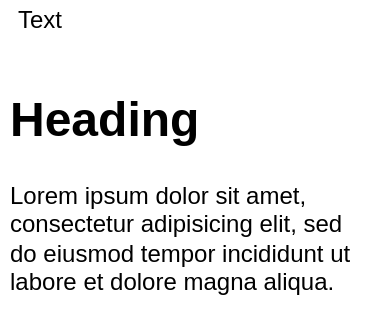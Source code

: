 <mxfile version="12.7.0" type="github">
  <diagram id="xupO3icmrTxjliYeusn_" name="Page-1">
    <mxGraphModel dx="786" dy="528" grid="1" gridSize="10" guides="1" tooltips="1" connect="1" arrows="1" fold="1" page="1" pageScale="1" pageWidth="827" pageHeight="1169" math="0" shadow="0">
      <root>
        <mxCell id="0"/>
        <mxCell id="1" parent="0"/>
        <mxCell id="58-gwT4smtZHYKt8Fmy1-1" value="Text" style="text;html=1;strokeColor=none;fillColor=none;align=center;verticalAlign=middle;whiteSpace=wrap;rounded=0;" vertex="1" parent="1">
          <mxGeometry x="20" y="20" width="40" height="20" as="geometry"/>
        </mxCell>
        <mxCell id="58-gwT4smtZHYKt8Fmy1-2" value="&lt;h1&gt;Heading&lt;/h1&gt;&lt;p&gt;Lorem ipsum dolor sit amet, consectetur adipisicing elit, sed do eiusmod tempor incididunt ut labore et dolore magna aliqua.&lt;/p&gt;" style="text;html=1;strokeColor=none;fillColor=none;spacing=5;spacingTop=-20;whiteSpace=wrap;overflow=hidden;rounded=0;" vertex="1" parent="1">
          <mxGeometry x="20" y="60" width="190" height="120" as="geometry"/>
        </mxCell>
      </root>
    </mxGraphModel>
  </diagram>
</mxfile>
